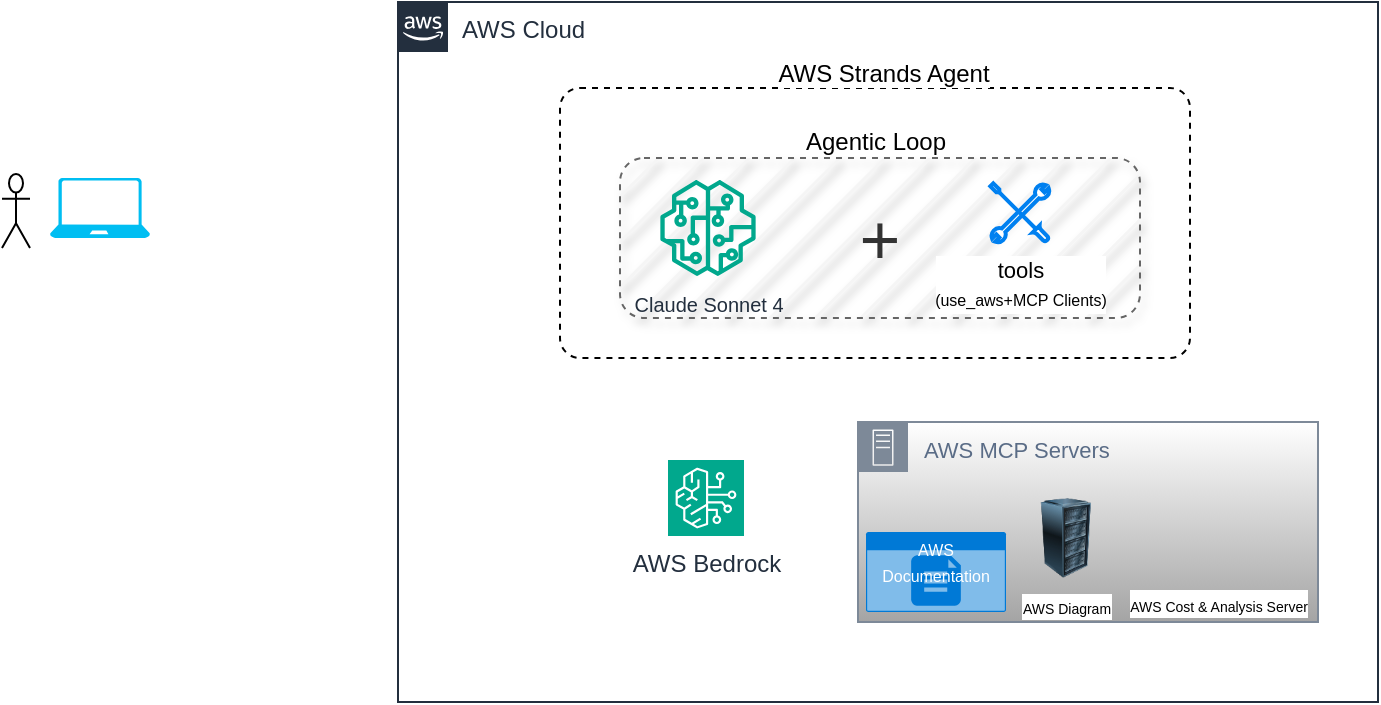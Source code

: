 <mxfile version="28.1.0">
  <diagram name="Page-1" id="sahcRIf5QpDxkyutkE7Z">
    <mxGraphModel dx="786" dy="423" grid="1" gridSize="10" guides="1" tooltips="1" connect="1" arrows="1" fold="1" page="1" pageScale="1" pageWidth="850" pageHeight="1100" background="#ffffff" math="0" shadow="0">
      <root>
        <mxCell id="0" />
        <mxCell id="1" parent="0" />
        <mxCell id="Pb1zl97_YixAu-XfNNZr-5" value="" style="html=1;align=center;verticalAlign=top;rounded=1;absoluteArcSize=1;arcSize=20;dashed=1;whiteSpace=wrap;" parent="1" vertex="1">
          <mxGeometry x="341" y="143" width="315" height="135" as="geometry" />
        </mxCell>
        <mxCell id="Pb1zl97_YixAu-XfNNZr-2" value="" style="verticalLabelPosition=bottom;html=1;verticalAlign=top;align=center;strokeColor=none;fillColor=#00BEF2;shape=mxgraph.azure.laptop;pointerEvents=1;" parent="1" vertex="1">
          <mxGeometry x="86" y="188" width="50" height="30" as="geometry" />
        </mxCell>
        <mxCell id="Pb1zl97_YixAu-XfNNZr-6" value="AWS MCP Servers" style="points=[[0,0],[0.25,0],[0.5,0],[0.75,0],[1,0],[1,0.25],[1,0.5],[1,0.75],[1,1],[0.75,1],[0.5,1],[0.25,1],[0,1],[0,0.75],[0,0.5],[0,0.25]];outlineConnect=0;gradientColor=#A4A4A4;html=1;whiteSpace=wrap;fontSize=11;fontStyle=0;container=1;pointerEvents=0;collapsible=0;recursiveResize=0;shape=mxgraph.aws4.group;grIcon=mxgraph.aws4.group_on_premise;strokeColor=#7D8998;fillColor=default;verticalAlign=top;align=left;spacingLeft=30;fontColor=#5A6C86;dashed=0;strokeWidth=1;spacing=3;" parent="1" vertex="1">
          <mxGeometry x="490" y="310" width="230" height="100" as="geometry" />
        </mxCell>
        <mxCell id="Pb1zl97_YixAu-XfNNZr-7" value="&lt;font style=&quot;font-size: 8px;&quot;&gt;AWS Documentation&lt;/font&gt;" style="html=1;whiteSpace=wrap;strokeColor=none;fillColor=#0079D6;labelPosition=center;verticalLabelPosition=middle;verticalAlign=top;align=center;fontSize=11;outlineConnect=0;spacingTop=-6;fontColor=#FFFFFF;sketch=0;shape=mxgraph.sitemap.document;strokeWidth=1;spacing=3;" parent="Pb1zl97_YixAu-XfNNZr-6" vertex="1">
          <mxGeometry x="4" y="55" width="70" height="40" as="geometry" />
        </mxCell>
        <mxCell id="Pb1zl97_YixAu-XfNNZr-8" value="&lt;font style=&quot;font-size: 7px;&quot;&gt;AWS Diagram&lt;/font&gt;" style="image;html=1;image=img/lib/clip_art/computers/Server_Rack_128x128.png;strokeWidth=1;fontSize=11;spacing=3;" parent="Pb1zl97_YixAu-XfNNZr-6" vertex="1">
          <mxGeometry x="84" y="38" width="40" height="40" as="geometry" />
        </mxCell>
        <mxCell id="Pb1zl97_YixAu-XfNNZr-22" value="&lt;font style=&quot;font-size: 7px;&quot;&gt;AWS Cost &amp;amp; Analysis Server&lt;/font&gt;" style="shape=image;html=1;verticalAlign=top;verticalLabelPosition=bottom;labelBackgroundColor=#ffffff;imageAspect=0;aspect=fixed;image=https://icons.diagrams.net/icon-cache1/Business___Startup-2288/77-1369.svg" parent="Pb1zl97_YixAu-XfNNZr-6" vertex="1">
          <mxGeometry x="158" y="34" width="43" height="43" as="geometry" />
        </mxCell>
        <mxCell id="Pb1zl97_YixAu-XfNNZr-14" value="&lt;font style=&quot;font-size: 35px;&quot;&gt;+&lt;/font&gt;" style="rounded=1;whiteSpace=wrap;html=1;dashed=1;fillColor=#f5f5f5;fontColor=#333333;strokeColor=#666666;fillStyle=hatch;shadow=1;glass=0;" parent="1" vertex="1">
          <mxGeometry x="371" y="178" width="260" height="80" as="geometry" />
        </mxCell>
        <mxCell id="Pb1zl97_YixAu-XfNNZr-17" value="&lt;span style=&quot;text-wrap-mode: nowrap; background-color: rgb(255, 255, 255);&quot;&gt;AWS Strands Agent&lt;/span&gt;" style="text;html=1;align=center;verticalAlign=middle;whiteSpace=wrap;rounded=0;" parent="1" vertex="1">
          <mxGeometry x="438" y="131" width="130" height="10" as="geometry" />
        </mxCell>
        <mxCell id="Pb1zl97_YixAu-XfNNZr-3" value="AWS Bedrock" style="sketch=0;points=[[0,0,0],[0.25,0,0],[0.5,0,0],[0.75,0,0],[1,0,0],[0,1,0],[0.25,1,0],[0.5,1,0],[0.75,1,0],[1,1,0],[0,0.25,0],[0,0.5,0],[0,0.75,0],[1,0.25,0],[1,0.5,0],[1,0.75,0]];outlineConnect=0;fontColor=#232F3E;fillColor=#01A88D;strokeColor=#ffffff;dashed=0;verticalLabelPosition=bottom;verticalAlign=top;align=center;html=1;fontSize=12;fontStyle=0;aspect=fixed;shape=mxgraph.aws4.resourceIcon;resIcon=mxgraph.aws4.bedrock;" parent="1" vertex="1">
          <mxGeometry x="395" y="329" width="38" height="38" as="geometry" />
        </mxCell>
        <mxCell id="Pb1zl97_YixAu-XfNNZr-18" value="&lt;span style=&quot;text-wrap-mode: nowrap; background-color: rgb(255, 255, 255);&quot;&gt;Agentic Loop&lt;/span&gt;" style="text;html=1;align=center;verticalAlign=middle;whiteSpace=wrap;rounded=0;" parent="1" vertex="1">
          <mxGeometry x="434" y="165" width="130" height="10" as="geometry" />
        </mxCell>
        <mxCell id="Pb1zl97_YixAu-XfNNZr-19" value="&lt;font style=&quot;&quot;&gt;&lt;span style=&quot;font-size: 11px;&quot;&gt;tools&lt;/span&gt;&lt;br&gt;&lt;font style=&quot;font-size: 8px;&quot;&gt;(use_aws+MCP Clients)&lt;/font&gt;&lt;/font&gt;" style="html=1;verticalLabelPosition=bottom;align=center;labelBackgroundColor=#ffffff;verticalAlign=top;strokeWidth=2;strokeColor=#0080F0;shadow=0;dashed=0;shape=mxgraph.ios7.icons.tools;pointerEvents=1" parent="1" vertex="1">
          <mxGeometry x="556.15" y="190.65" width="29.7" height="29.7" as="geometry" />
        </mxCell>
        <mxCell id="Pb1zl97_YixAu-XfNNZr-25" value="&lt;font style=&quot;font-size: 10px;&quot;&gt;Claude Sonnet 4&lt;/font&gt;" style="sketch=0;outlineConnect=0;fontColor=#232F3E;gradientColor=none;fillColor=#01A88D;strokeColor=none;dashed=0;verticalLabelPosition=bottom;verticalAlign=top;align=center;html=1;fontSize=12;fontStyle=0;aspect=fixed;pointerEvents=1;shape=mxgraph.aws4.sagemaker_model;" parent="1" vertex="1">
          <mxGeometry x="391" y="189" width="48" height="48" as="geometry" />
        </mxCell>
        <mxCell id="Pb1zl97_YixAu-XfNNZr-26" value="AWS Cloud" style="points=[[0,0],[0.25,0],[0.5,0],[0.75,0],[1,0],[1,0.25],[1,0.5],[1,0.75],[1,1],[0.75,1],[0.5,1],[0.25,1],[0,1],[0,0.75],[0,0.5],[0,0.25]];outlineConnect=0;gradientColor=none;html=1;whiteSpace=wrap;fontSize=12;fontStyle=0;container=1;pointerEvents=0;collapsible=0;recursiveResize=0;shape=mxgraph.aws4.group;grIcon=mxgraph.aws4.group_aws_cloud_alt;strokeColor=#232F3E;fillColor=none;verticalAlign=top;align=left;spacingLeft=30;fontColor=#232F3E;dashed=0;" parent="1" vertex="1">
          <mxGeometry x="260" y="100" width="490" height="350" as="geometry" />
        </mxCell>
        <mxCell id="Pb1zl97_YixAu-XfNNZr-30" value="" style="shape=umlActor;verticalLabelPosition=bottom;verticalAlign=top;html=1;outlineConnect=0;" parent="1" vertex="1">
          <mxGeometry x="62" y="186" width="14" height="37" as="geometry" />
        </mxCell>
      </root>
    </mxGraphModel>
  </diagram>
</mxfile>
